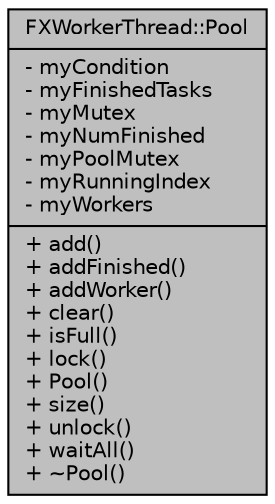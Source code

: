 digraph "FXWorkerThread::Pool"
{
  edge [fontname="Helvetica",fontsize="10",labelfontname="Helvetica",labelfontsize="10"];
  node [fontname="Helvetica",fontsize="10",shape=record];
  Node1 [label="{FXWorkerThread::Pool\n|- myCondition\l- myFinishedTasks\l- myMutex\l- myNumFinished\l- myPoolMutex\l- myRunningIndex\l- myWorkers\l|+ add()\l+ addFinished()\l+ addWorker()\l+ clear()\l+ isFull()\l+ lock()\l+ Pool()\l+ size()\l+ unlock()\l+ waitAll()\l+ ~Pool()\l}",height=0.2,width=0.4,color="black", fillcolor="grey75", style="filled", fontcolor="black"];
}
